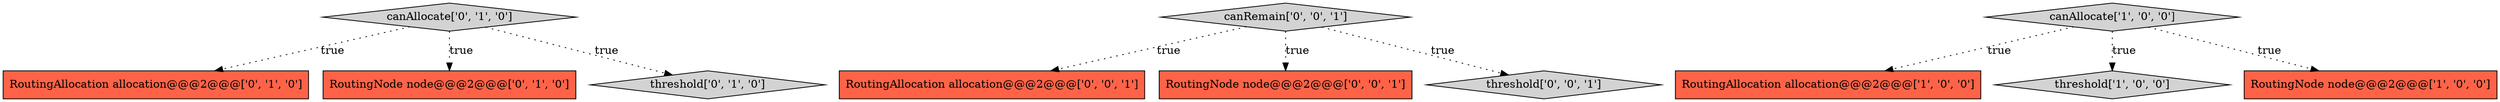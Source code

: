 digraph {
4 [style = filled, label = "RoutingAllocation allocation@@@2@@@['0', '1', '0']", fillcolor = tomato, shape = box image = "AAA0AAABBB2BBB"];
8 [style = filled, label = "canRemain['0', '0', '1']", fillcolor = lightgray, shape = diamond image = "AAA0AAABBB3BBB"];
11 [style = filled, label = "RoutingAllocation allocation@@@2@@@['0', '0', '1']", fillcolor = tomato, shape = box image = "AAA0AAABBB3BBB"];
7 [style = filled, label = "RoutingNode node@@@2@@@['0', '1', '0']", fillcolor = tomato, shape = box image = "AAA0AAABBB2BBB"];
10 [style = filled, label = "RoutingNode node@@@2@@@['0', '0', '1']", fillcolor = tomato, shape = box image = "AAA0AAABBB3BBB"];
6 [style = filled, label = "canAllocate['0', '1', '0']", fillcolor = lightgray, shape = diamond image = "AAA0AAABBB2BBB"];
3 [style = filled, label = "RoutingAllocation allocation@@@2@@@['1', '0', '0']", fillcolor = tomato, shape = box image = "AAA0AAABBB1BBB"];
9 [style = filled, label = "threshold['0', '0', '1']", fillcolor = lightgray, shape = diamond image = "AAA0AAABBB3BBB"];
1 [style = filled, label = "threshold['1', '0', '0']", fillcolor = lightgray, shape = diamond image = "AAA0AAABBB1BBB"];
5 [style = filled, label = "threshold['0', '1', '0']", fillcolor = lightgray, shape = diamond image = "AAA0AAABBB2BBB"];
0 [style = filled, label = "canAllocate['1', '0', '0']", fillcolor = lightgray, shape = diamond image = "AAA0AAABBB1BBB"];
2 [style = filled, label = "RoutingNode node@@@2@@@['1', '0', '0']", fillcolor = tomato, shape = box image = "AAA0AAABBB1BBB"];
0->2 [style = dotted, label="true"];
8->10 [style = dotted, label="true"];
6->5 [style = dotted, label="true"];
6->4 [style = dotted, label="true"];
0->3 [style = dotted, label="true"];
8->11 [style = dotted, label="true"];
0->1 [style = dotted, label="true"];
6->7 [style = dotted, label="true"];
8->9 [style = dotted, label="true"];
}
